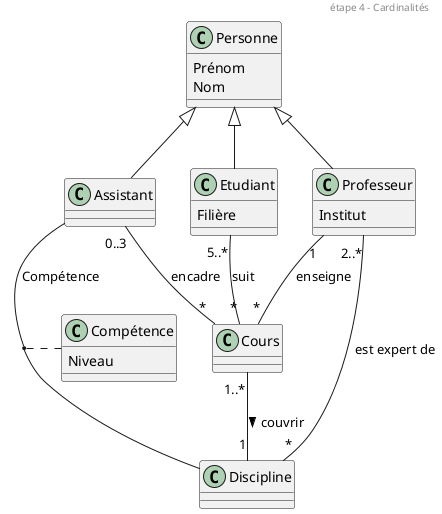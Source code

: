 @startuml Cardinalités
header étape 4 - Cardinalités

class Personne {
    Prénom
    Nom
}

class Assistant

class Professeur{
    Institut
}

class Etudiant{
    Filière
}

class Discipline

class Cours

class Compétence{
    Niveau
}

Personne <|-- Assistant
Personne <|-- Professeur
Personne <|-- Etudiant

Assistant -- Discipline : Compétence
Assistant "0..3" -- "*" Cours : encadre

Professeur "2..*" -- "*" Discipline : est expert de
Professeur "1" -- "*" Cours : enseigne

Etudiant "5..*" -- "*" Cours : suit

Cours "1..*" -- "1" Discipline : couvrir >

(Assistant, Discipline) .. Compétence

@enduml

